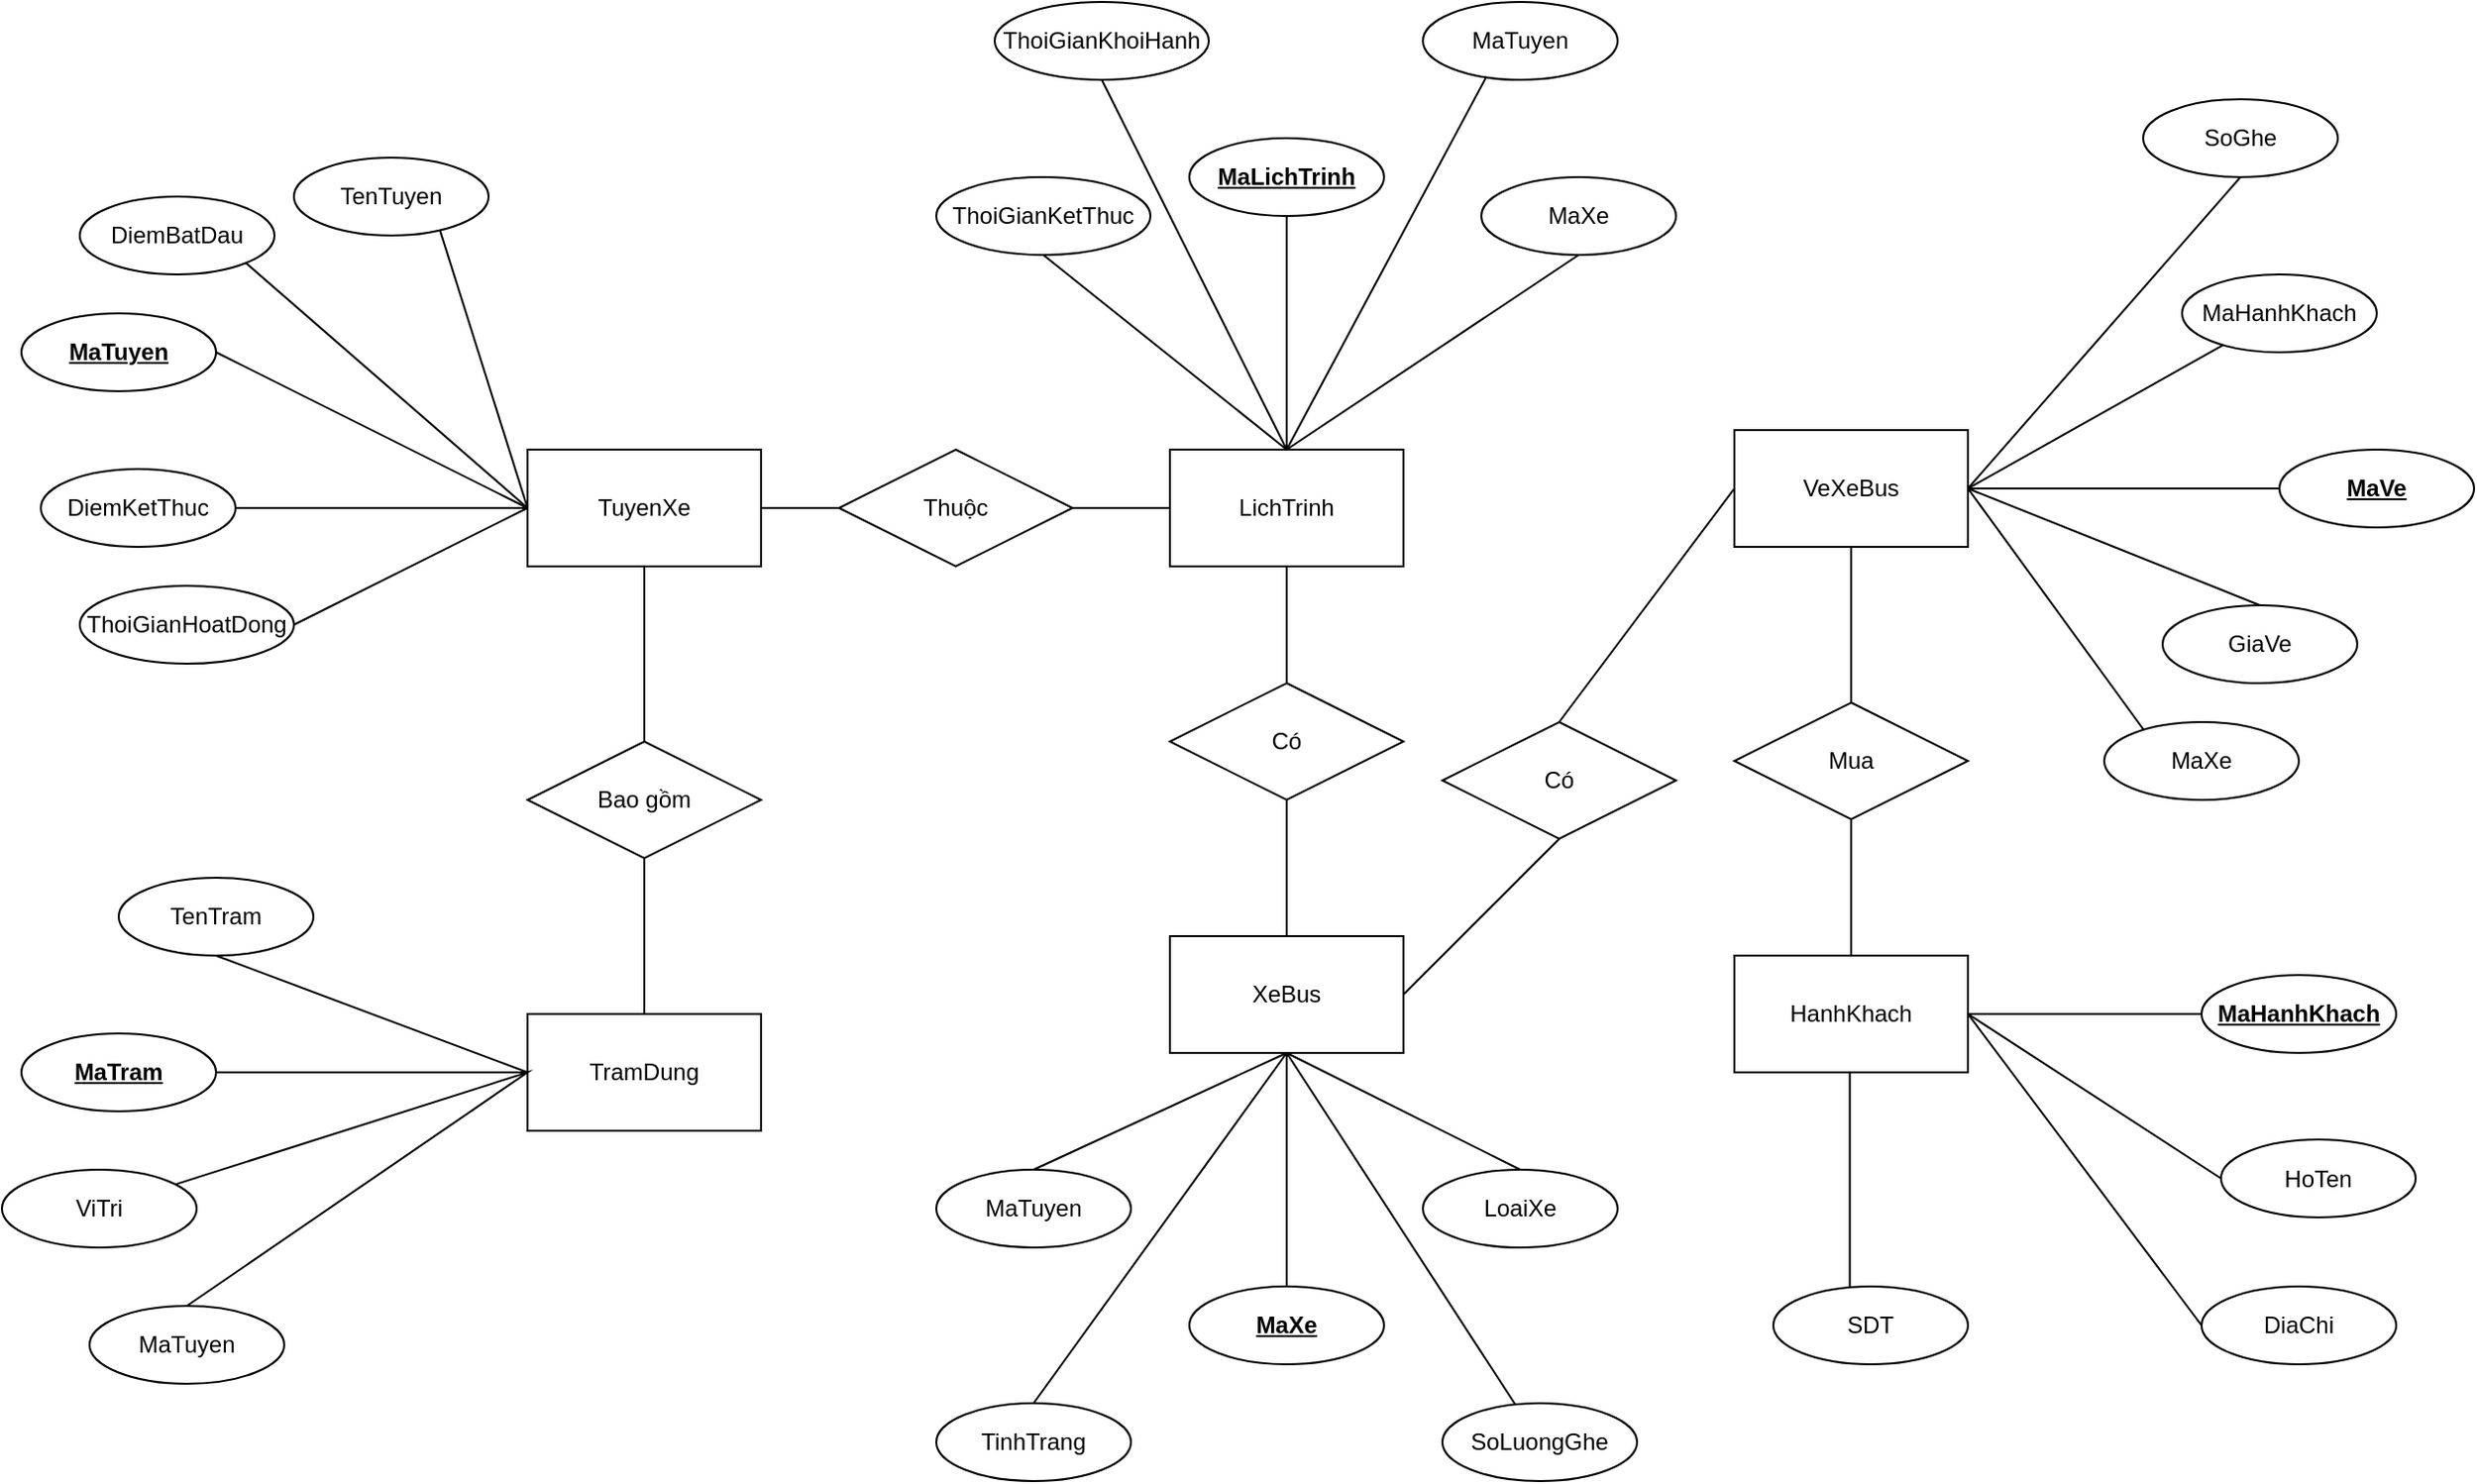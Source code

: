<mxfile version="22.1.0" type="github">
  <diagram name="Trang-1" id="NK_kYnIEBoEDkR1kCW_3">
    <mxGraphModel dx="2313" dy="850" grid="1" gridSize="10" guides="1" tooltips="1" connect="1" arrows="1" fold="1" page="1" pageScale="1" pageWidth="827" pageHeight="1169" math="0" shadow="0">
      <root>
        <mxCell id="0" />
        <mxCell id="1" parent="0" />
        <mxCell id="Lww2wi2sFg32ggB8nQ_b-1" value="TuyenXe" style="rounded=0;whiteSpace=wrap;html=1;" parent="1" vertex="1">
          <mxGeometry x="10" y="230" width="120" height="60" as="geometry" />
        </mxCell>
        <mxCell id="Lww2wi2sFg32ggB8nQ_b-2" value="XeBus" style="rounded=0;whiteSpace=wrap;html=1;" parent="1" vertex="1">
          <mxGeometry x="340" y="480" width="120" height="60" as="geometry" />
        </mxCell>
        <mxCell id="Lww2wi2sFg32ggB8nQ_b-3" value="VeXeBus" style="rounded=0;whiteSpace=wrap;html=1;" parent="1" vertex="1">
          <mxGeometry x="630" y="220" width="120" height="60" as="geometry" />
        </mxCell>
        <mxCell id="Lww2wi2sFg32ggB8nQ_b-4" value="HanhKhach" style="rounded=0;whiteSpace=wrap;html=1;" parent="1" vertex="1">
          <mxGeometry x="630" y="490" width="120" height="60" as="geometry" />
        </mxCell>
        <mxCell id="Lww2wi2sFg32ggB8nQ_b-5" value="TramDung" style="rounded=0;whiteSpace=wrap;html=1;" parent="1" vertex="1">
          <mxGeometry x="10" y="520" width="120" height="60" as="geometry" />
        </mxCell>
        <mxCell id="Lww2wi2sFg32ggB8nQ_b-6" value="LichTrinh" style="rounded=0;whiteSpace=wrap;html=1;" parent="1" vertex="1">
          <mxGeometry x="340" y="230" width="120" height="60" as="geometry" />
        </mxCell>
        <mxCell id="Lww2wi2sFg32ggB8nQ_b-7" value="" style="endArrow=none;html=1;rounded=0;exitX=1;exitY=0.5;exitDx=0;exitDy=0;entryX=0;entryY=0.5;entryDx=0;entryDy=0;" parent="1" source="Lww2wi2sFg32ggB8nQ_b-1" target="Lww2wi2sFg32ggB8nQ_b-6" edge="1">
          <mxGeometry width="50" height="50" relative="1" as="geometry">
            <mxPoint x="390" y="240" as="sourcePoint" />
            <mxPoint x="320" y="190" as="targetPoint" />
          </mxGeometry>
        </mxCell>
        <object label="" id="Lww2wi2sFg32ggB8nQ_b-8">
          <mxCell style="endArrow=none;html=1;rounded=0;exitX=0.5;exitY=1;exitDx=0;exitDy=0;" parent="1" source="Lww2wi2sFg32ggB8nQ_b-6" target="Lww2wi2sFg32ggB8nQ_b-2" edge="1">
            <mxGeometry width="50" height="50" relative="1" as="geometry">
              <mxPoint x="390" y="240" as="sourcePoint" />
              <mxPoint x="380" y="150" as="targetPoint" />
            </mxGeometry>
          </mxCell>
        </object>
        <mxCell id="Lww2wi2sFg32ggB8nQ_b-9" value="" style="endArrow=none;html=1;rounded=0;entryX=0.5;entryY=1;entryDx=0;entryDy=0;exitX=0.5;exitY=0;exitDx=0;exitDy=0;" parent="1" source="In0ACsNn3nNOARFCslo5-99" target="Lww2wi2sFg32ggB8nQ_b-1" edge="1">
          <mxGeometry width="50" height="50" relative="1" as="geometry">
            <mxPoint x="390" y="240" as="sourcePoint" />
            <mxPoint x="440" y="190" as="targetPoint" />
          </mxGeometry>
        </mxCell>
        <mxCell id="Lww2wi2sFg32ggB8nQ_b-10" value="" style="endArrow=none;html=1;rounded=0;exitX=0.5;exitY=0;exitDx=0;exitDy=0;entryX=0.5;entryY=1;entryDx=0;entryDy=0;" parent="1" source="Lww2wi2sFg32ggB8nQ_b-4" target="Lww2wi2sFg32ggB8nQ_b-3" edge="1">
          <mxGeometry width="50" height="50" relative="1" as="geometry">
            <mxPoint x="390" y="240" as="sourcePoint" />
            <mxPoint x="440" y="190" as="targetPoint" />
          </mxGeometry>
        </mxCell>
        <mxCell id="Lww2wi2sFg32ggB8nQ_b-11" value="" style="endArrow=none;html=1;rounded=0;exitX=0;exitY=0.5;exitDx=0;exitDy=0;entryX=1;entryY=0.5;entryDx=0;entryDy=0;" parent="1" source="Lww2wi2sFg32ggB8nQ_b-3" target="Lww2wi2sFg32ggB8nQ_b-2" edge="1">
          <mxGeometry width="50" height="50" relative="1" as="geometry">
            <mxPoint x="390" y="240" as="sourcePoint" />
            <mxPoint x="440" y="190" as="targetPoint" />
            <Array as="points">
              <mxPoint x="540" y="370" />
              <mxPoint x="540" y="430" />
            </Array>
          </mxGeometry>
        </mxCell>
        <mxCell id="In0ACsNn3nNOARFCslo5-7" value="" style="endArrow=none;html=1;rounded=0;exitX=1;exitY=0.5;exitDx=0;exitDy=0;entryX=0;entryY=0.5;entryDx=0;entryDy=0;" parent="1" source="In0ACsNn3nNOARFCslo5-21" target="Lww2wi2sFg32ggB8nQ_b-1" edge="1">
          <mxGeometry width="50" height="50" relative="1" as="geometry">
            <mxPoint x="-40" y="250" as="sourcePoint" />
            <mxPoint x="350" y="250" as="targetPoint" />
          </mxGeometry>
        </mxCell>
        <mxCell id="In0ACsNn3nNOARFCslo5-10" value="" style="endArrow=none;html=1;rounded=0;entryX=0;entryY=0.5;entryDx=0;entryDy=0;exitX=1;exitY=0.5;exitDx=0;exitDy=0;" parent="1" source="In0ACsNn3nNOARFCslo5-20" target="Lww2wi2sFg32ggB8nQ_b-1" edge="1">
          <mxGeometry width="50" height="50" relative="1" as="geometry">
            <mxPoint x="-52" y="187" as="sourcePoint" />
            <mxPoint x="350" y="250" as="targetPoint" />
          </mxGeometry>
        </mxCell>
        <mxCell id="In0ACsNn3nNOARFCslo5-11" value="" style="endArrow=none;html=1;rounded=0;exitX=0;exitY=0.5;exitDx=0;exitDy=0;entryX=1;entryY=1;entryDx=0;entryDy=0;" parent="1" source="Lww2wi2sFg32ggB8nQ_b-1" target="In0ACsNn3nNOARFCslo5-19" edge="1">
          <mxGeometry width="50" height="50" relative="1" as="geometry">
            <mxPoint x="300" y="300" as="sourcePoint" />
            <mxPoint x="-64.5" y="131.3" as="targetPoint" />
          </mxGeometry>
        </mxCell>
        <mxCell id="In0ACsNn3nNOARFCslo5-12" value="" style="endArrow=none;html=1;rounded=0;exitX=0;exitY=0.5;exitDx=0;exitDy=0;entryX=0.75;entryY=0.93;entryDx=0;entryDy=0;entryPerimeter=0;" parent="1" source="Lww2wi2sFg32ggB8nQ_b-1" target="In0ACsNn3nNOARFCslo5-18" edge="1">
          <mxGeometry width="50" height="50" relative="1" as="geometry">
            <mxPoint x="300" y="300" as="sourcePoint" />
            <mxPoint x="-50" y="70" as="targetPoint" />
          </mxGeometry>
        </mxCell>
        <mxCell id="In0ACsNn3nNOARFCslo5-16" value="" style="endArrow=none;html=1;rounded=0;entryX=1;entryY=0.5;entryDx=0;entryDy=0;" parent="1" target="In0ACsNn3nNOARFCslo5-17" edge="1">
          <mxGeometry width="50" height="50" relative="1" as="geometry">
            <mxPoint x="10" y="260" as="sourcePoint" />
            <mxPoint x="66.522" y="60" as="targetPoint" />
          </mxGeometry>
        </mxCell>
        <mxCell id="In0ACsNn3nNOARFCslo5-17" value="&lt;b&gt;MaTuyen&lt;/b&gt;" style="ellipse;whiteSpace=wrap;html=1;align=center;fontStyle=4;" parent="1" vertex="1">
          <mxGeometry x="-250" y="160" width="100" height="40" as="geometry" />
        </mxCell>
        <mxCell id="In0ACsNn3nNOARFCslo5-18" value="TenTuyen" style="ellipse;whiteSpace=wrap;html=1;align=center;" parent="1" vertex="1">
          <mxGeometry x="-110" y="80" width="100" height="40" as="geometry" />
        </mxCell>
        <mxCell id="In0ACsNn3nNOARFCslo5-19" value="DiemBatDau" style="ellipse;whiteSpace=wrap;html=1;align=center;" parent="1" vertex="1">
          <mxGeometry x="-220" y="100" width="100" height="40" as="geometry" />
        </mxCell>
        <mxCell id="In0ACsNn3nNOARFCslo5-20" value="DiemKetThuc" style="ellipse;whiteSpace=wrap;html=1;align=center;" parent="1" vertex="1">
          <mxGeometry x="-240" y="240" width="100" height="40" as="geometry" />
        </mxCell>
        <mxCell id="In0ACsNn3nNOARFCslo5-21" value="ThoiGianHoatDong" style="ellipse;whiteSpace=wrap;html=1;align=center;" parent="1" vertex="1">
          <mxGeometry x="-220" y="300" width="110" height="40" as="geometry" />
        </mxCell>
        <mxCell id="In0ACsNn3nNOARFCslo5-23" value="ThoiGianKhoiHanh" style="ellipse;whiteSpace=wrap;html=1;align=center;" parent="1" vertex="1">
          <mxGeometry x="250" width="110" height="40" as="geometry" />
        </mxCell>
        <mxCell id="In0ACsNn3nNOARFCslo5-26" value="MaXe" style="ellipse;whiteSpace=wrap;html=1;align=center;" parent="1" vertex="1">
          <mxGeometry x="500" y="90" width="100" height="40" as="geometry" />
        </mxCell>
        <mxCell id="In0ACsNn3nNOARFCslo5-27" value="MaTuyen" style="ellipse;whiteSpace=wrap;html=1;align=center;" parent="1" vertex="1">
          <mxGeometry x="470" width="100" height="40" as="geometry" />
        </mxCell>
        <mxCell id="In0ACsNn3nNOARFCslo5-28" value="ThoiGianKetThuc" style="ellipse;whiteSpace=wrap;html=1;align=center;" parent="1" vertex="1">
          <mxGeometry x="220" y="90" width="110" height="40" as="geometry" />
        </mxCell>
        <mxCell id="In0ACsNn3nNOARFCslo5-33" value="" style="endArrow=none;html=1;rounded=0;exitX=0.5;exitY=1;exitDx=0;exitDy=0;entryX=0.5;entryY=0;entryDx=0;entryDy=0;" parent="1" source="In0ACsNn3nNOARFCslo5-28" target="Lww2wi2sFg32ggB8nQ_b-6" edge="1">
          <mxGeometry relative="1" as="geometry">
            <mxPoint x="250" y="270" as="sourcePoint" />
            <mxPoint x="410" y="270" as="targetPoint" />
          </mxGeometry>
        </mxCell>
        <mxCell id="In0ACsNn3nNOARFCslo5-34" value="" style="endArrow=none;html=1;rounded=0;exitX=0.5;exitY=1;exitDx=0;exitDy=0;entryX=0.5;entryY=0;entryDx=0;entryDy=0;" parent="1" target="Lww2wi2sFg32ggB8nQ_b-6" edge="1">
          <mxGeometry relative="1" as="geometry">
            <mxPoint x="400" y="110" as="sourcePoint" />
            <mxPoint x="410" y="240" as="targetPoint" />
          </mxGeometry>
        </mxCell>
        <mxCell id="In0ACsNn3nNOARFCslo5-35" value="" style="endArrow=none;html=1;rounded=0;exitX=0.5;exitY=1;exitDx=0;exitDy=0;" parent="1" source="In0ACsNn3nNOARFCslo5-26" edge="1">
          <mxGeometry relative="1" as="geometry">
            <mxPoint x="300" y="150" as="sourcePoint" />
            <mxPoint x="400" y="230" as="targetPoint" />
          </mxGeometry>
        </mxCell>
        <mxCell id="In0ACsNn3nNOARFCslo5-36" value="" style="endArrow=none;html=1;rounded=0;entryX=0.322;entryY=0.98;entryDx=0;entryDy=0;entryPerimeter=0;" parent="1" target="In0ACsNn3nNOARFCslo5-27" edge="1">
          <mxGeometry relative="1" as="geometry">
            <mxPoint x="400" y="230" as="sourcePoint" />
            <mxPoint x="430" y="260" as="targetPoint" />
          </mxGeometry>
        </mxCell>
        <mxCell id="In0ACsNn3nNOARFCslo5-37" value="" style="endArrow=none;html=1;rounded=0;entryX=0.5;entryY=0;entryDx=0;entryDy=0;exitX=0.5;exitY=1;exitDx=0;exitDy=0;" parent="1" source="In0ACsNn3nNOARFCslo5-23" target="Lww2wi2sFg32ggB8nQ_b-6" edge="1">
          <mxGeometry relative="1" as="geometry">
            <mxPoint x="320" y="160" as="sourcePoint" />
            <mxPoint x="440" y="270" as="targetPoint" />
          </mxGeometry>
        </mxCell>
        <mxCell id="In0ACsNn3nNOARFCslo5-38" value="&lt;b&gt;MaLichTrinh&lt;/b&gt;" style="ellipse;whiteSpace=wrap;html=1;align=center;fontStyle=4;" parent="1" vertex="1">
          <mxGeometry x="350" y="70" width="100" height="40" as="geometry" />
        </mxCell>
        <mxCell id="In0ACsNn3nNOARFCslo5-40" value="&lt;b&gt;MaTram&lt;/b&gt;" style="ellipse;whiteSpace=wrap;html=1;align=center;fontStyle=4;" parent="1" vertex="1">
          <mxGeometry x="-250" y="530" width="100" height="40" as="geometry" />
        </mxCell>
        <mxCell id="In0ACsNn3nNOARFCslo5-41" value="TenTram" style="ellipse;whiteSpace=wrap;html=1;align=center;" parent="1" vertex="1">
          <mxGeometry x="-200" y="450" width="100" height="40" as="geometry" />
        </mxCell>
        <mxCell id="In0ACsNn3nNOARFCslo5-42" value="MaTuyen" style="ellipse;whiteSpace=wrap;html=1;align=center;" parent="1" vertex="1">
          <mxGeometry x="-215" y="670" width="100" height="40" as="geometry" />
        </mxCell>
        <mxCell id="In0ACsNn3nNOARFCslo5-45" value="" style="endArrow=none;html=1;rounded=0;exitX=0;exitY=0.5;exitDx=0;exitDy=0;entryX=0.5;entryY=1;entryDx=0;entryDy=0;" parent="1" source="Lww2wi2sFg32ggB8nQ_b-5" target="In0ACsNn3nNOARFCslo5-41" edge="1">
          <mxGeometry relative="1" as="geometry">
            <mxPoint x="250" y="470" as="sourcePoint" />
            <mxPoint x="410" y="470" as="targetPoint" />
            <Array as="points" />
          </mxGeometry>
        </mxCell>
        <mxCell id="In0ACsNn3nNOARFCslo5-46" value="" style="endArrow=none;html=1;rounded=0;entryX=1;entryY=0.5;entryDx=0;entryDy=0;exitX=0;exitY=0.5;exitDx=0;exitDy=0;" parent="1" source="Lww2wi2sFg32ggB8nQ_b-5" target="In0ACsNn3nNOARFCslo5-40" edge="1">
          <mxGeometry relative="1" as="geometry">
            <mxPoint x="110" y="520" as="sourcePoint" />
            <mxPoint x="60" y="440" as="targetPoint" />
            <Array as="points">
              <mxPoint x="10" y="550" />
            </Array>
          </mxGeometry>
        </mxCell>
        <mxCell id="In0ACsNn3nNOARFCslo5-49" value="&lt;b&gt;MaXe&lt;/b&gt;" style="ellipse;whiteSpace=wrap;html=1;align=center;fontStyle=4;" parent="1" vertex="1">
          <mxGeometry x="350" y="660" width="100" height="40" as="geometry" />
        </mxCell>
        <mxCell id="In0ACsNn3nNOARFCslo5-50" value="TinhTrang" style="ellipse;whiteSpace=wrap;html=1;align=center;" parent="1" vertex="1">
          <mxGeometry x="220" y="720" width="100" height="40" as="geometry" />
        </mxCell>
        <mxCell id="In0ACsNn3nNOARFCslo5-51" value="LoaiXe" style="ellipse;whiteSpace=wrap;html=1;align=center;" parent="1" vertex="1">
          <mxGeometry x="470" y="600" width="100" height="40" as="geometry" />
        </mxCell>
        <mxCell id="In0ACsNn3nNOARFCslo5-52" value="MaTuyen" style="ellipse;whiteSpace=wrap;html=1;align=center;" parent="1" vertex="1">
          <mxGeometry x="220" y="600" width="100" height="40" as="geometry" />
        </mxCell>
        <mxCell id="In0ACsNn3nNOARFCslo5-53" value="SoLuongGhe" style="ellipse;whiteSpace=wrap;html=1;align=center;" parent="1" vertex="1">
          <mxGeometry x="480" y="720" width="100" height="40" as="geometry" />
        </mxCell>
        <mxCell id="In0ACsNn3nNOARFCslo5-54" value="" style="endArrow=none;html=1;rounded=0;exitX=0.5;exitY=1;exitDx=0;exitDy=0;entryX=0.5;entryY=0;entryDx=0;entryDy=0;" parent="1" source="Lww2wi2sFg32ggB8nQ_b-2" target="In0ACsNn3nNOARFCslo5-49" edge="1">
          <mxGeometry relative="1" as="geometry">
            <mxPoint x="250" y="670" as="sourcePoint" />
            <mxPoint x="410" y="670" as="targetPoint" />
          </mxGeometry>
        </mxCell>
        <mxCell id="In0ACsNn3nNOARFCslo5-56" value="" style="endArrow=none;html=1;rounded=0;entryX=0.5;entryY=0;entryDx=0;entryDy=0;" parent="1" target="In0ACsNn3nNOARFCslo5-52" edge="1">
          <mxGeometry relative="1" as="geometry">
            <mxPoint x="400" y="540" as="sourcePoint" />
            <mxPoint x="410" y="670" as="targetPoint" />
          </mxGeometry>
        </mxCell>
        <mxCell id="In0ACsNn3nNOARFCslo5-57" value="" style="endArrow=none;html=1;rounded=0;entryX=0.5;entryY=0;entryDx=0;entryDy=0;" parent="1" target="In0ACsNn3nNOARFCslo5-51" edge="1">
          <mxGeometry relative="1" as="geometry">
            <mxPoint x="400" y="540" as="sourcePoint" />
            <mxPoint x="420" y="680" as="targetPoint" />
          </mxGeometry>
        </mxCell>
        <mxCell id="In0ACsNn3nNOARFCslo5-58" value="" style="endArrow=none;html=1;rounded=0;entryX=0.5;entryY=0;entryDx=0;entryDy=0;" parent="1" target="In0ACsNn3nNOARFCslo5-50" edge="1">
          <mxGeometry relative="1" as="geometry">
            <mxPoint x="400" y="540" as="sourcePoint" />
            <mxPoint x="430" y="690" as="targetPoint" />
          </mxGeometry>
        </mxCell>
        <mxCell id="In0ACsNn3nNOARFCslo5-59" value="" style="endArrow=none;html=1;rounded=0;" parent="1" target="In0ACsNn3nNOARFCslo5-53" edge="1">
          <mxGeometry relative="1" as="geometry">
            <mxPoint x="400" y="540" as="sourcePoint" />
            <mxPoint x="440" y="700" as="targetPoint" />
          </mxGeometry>
        </mxCell>
        <mxCell id="In0ACsNn3nNOARFCslo5-62" value="MaHanhKhach" style="ellipse;whiteSpace=wrap;html=1;align=center;" parent="1" vertex="1">
          <mxGeometry x="860" y="140" width="100" height="40" as="geometry" />
        </mxCell>
        <mxCell id="In0ACsNn3nNOARFCslo5-66" value="SoGhe" style="ellipse;whiteSpace=wrap;html=1;align=center;" parent="1" vertex="1">
          <mxGeometry x="840" y="50" width="100" height="40" as="geometry" />
        </mxCell>
        <mxCell id="In0ACsNn3nNOARFCslo5-67" value="GiaVe" style="ellipse;whiteSpace=wrap;html=1;align=center;" parent="1" vertex="1">
          <mxGeometry x="850" y="310" width="100" height="40" as="geometry" />
        </mxCell>
        <mxCell id="In0ACsNn3nNOARFCslo5-73" value="" style="endArrow=none;html=1;rounded=0;exitX=1;exitY=0.5;exitDx=0;exitDy=0;entryX=0;entryY=0.5;entryDx=0;entryDy=0;" parent="1" source="Lww2wi2sFg32ggB8nQ_b-3" target="In0ACsNn3nNOARFCslo5-80" edge="1">
          <mxGeometry relative="1" as="geometry">
            <mxPoint x="540" y="320" as="sourcePoint" />
            <mxPoint x="840.0" y="250" as="targetPoint" />
          </mxGeometry>
        </mxCell>
        <mxCell id="In0ACsNn3nNOARFCslo5-74" value="" style="endArrow=none;html=1;rounded=0;exitX=1;exitY=0.5;exitDx=0;exitDy=0;entryX=0.5;entryY=0;entryDx=0;entryDy=0;" parent="1" source="Lww2wi2sFg32ggB8nQ_b-3" target="In0ACsNn3nNOARFCslo5-67" edge="1">
          <mxGeometry relative="1" as="geometry">
            <mxPoint x="760" y="260" as="sourcePoint" />
            <mxPoint x="850" y="260" as="targetPoint" />
          </mxGeometry>
        </mxCell>
        <mxCell id="In0ACsNn3nNOARFCslo5-75" value="" style="endArrow=none;html=1;rounded=0;entryX=0;entryY=0;entryDx=0;entryDy=0;" parent="1" edge="1">
          <mxGeometry relative="1" as="geometry">
            <mxPoint x="750" y="250" as="sourcePoint" />
            <mxPoint x="841.645" y="375.858" as="targetPoint" />
          </mxGeometry>
        </mxCell>
        <mxCell id="In0ACsNn3nNOARFCslo5-76" value="" style="endArrow=none;html=1;rounded=0;" parent="1" target="In0ACsNn3nNOARFCslo5-62" edge="1">
          <mxGeometry relative="1" as="geometry">
            <mxPoint x="750" y="250" as="sourcePoint" />
            <mxPoint x="870" y="280" as="targetPoint" />
          </mxGeometry>
        </mxCell>
        <mxCell id="In0ACsNn3nNOARFCslo5-77" value="" style="endArrow=none;html=1;rounded=0;entryX=0.5;entryY=1;entryDx=0;entryDy=0;" parent="1" target="In0ACsNn3nNOARFCslo5-66" edge="1">
          <mxGeometry relative="1" as="geometry">
            <mxPoint x="750" y="250" as="sourcePoint" />
            <mxPoint x="880" y="290" as="targetPoint" />
          </mxGeometry>
        </mxCell>
        <mxCell id="In0ACsNn3nNOARFCslo5-80" value="&lt;b&gt;MaVe&lt;/b&gt;" style="ellipse;whiteSpace=wrap;html=1;align=center;fontStyle=4;" parent="1" vertex="1">
          <mxGeometry x="910" y="230" width="100" height="40" as="geometry" />
        </mxCell>
        <mxCell id="In0ACsNn3nNOARFCslo5-81" value="&lt;b&gt;MaHanhKhach&lt;/b&gt;" style="ellipse;whiteSpace=wrap;html=1;align=center;fontStyle=4;" parent="1" vertex="1">
          <mxGeometry x="870" y="500" width="100" height="40" as="geometry" />
        </mxCell>
        <mxCell id="In0ACsNn3nNOARFCslo5-82" value="DiaChi" style="ellipse;whiteSpace=wrap;html=1;align=center;" parent="1" vertex="1">
          <mxGeometry x="870" y="660" width="100" height="40" as="geometry" />
        </mxCell>
        <mxCell id="In0ACsNn3nNOARFCslo5-85" value="SDT" style="ellipse;whiteSpace=wrap;html=1;align=center;" parent="1" vertex="1">
          <mxGeometry x="650" y="660" width="100" height="40" as="geometry" />
        </mxCell>
        <mxCell id="In0ACsNn3nNOARFCslo5-86" value="HoTen" style="ellipse;whiteSpace=wrap;html=1;align=center;" parent="1" vertex="1">
          <mxGeometry x="880" y="584.5" width="100" height="40" as="geometry" />
        </mxCell>
        <mxCell id="In0ACsNn3nNOARFCslo5-92" value="" style="endArrow=none;html=1;rounded=0;exitX=0.5;exitY=0;exitDx=0;exitDy=0;" parent="1" edge="1">
          <mxGeometry relative="1" as="geometry">
            <mxPoint x="689.29" y="660" as="sourcePoint" />
            <mxPoint x="689.29" y="550" as="targetPoint" />
            <Array as="points" />
          </mxGeometry>
        </mxCell>
        <mxCell id="In0ACsNn3nNOARFCslo5-93" value="" style="endArrow=none;html=1;rounded=0;exitX=0;exitY=0.5;exitDx=0;exitDy=0;entryX=1;entryY=0.5;entryDx=0;entryDy=0;" parent="1" source="In0ACsNn3nNOARFCslo5-81" target="Lww2wi2sFg32ggB8nQ_b-4" edge="1">
          <mxGeometry relative="1" as="geometry">
            <mxPoint x="699.29" y="670" as="sourcePoint" />
            <mxPoint x="699.29" y="560" as="targetPoint" />
            <Array as="points" />
          </mxGeometry>
        </mxCell>
        <mxCell id="In0ACsNn3nNOARFCslo5-94" value="" style="endArrow=none;html=1;rounded=0;exitX=0;exitY=0.5;exitDx=0;exitDy=0;" parent="1" source="In0ACsNn3nNOARFCslo5-86" edge="1">
          <mxGeometry relative="1" as="geometry">
            <mxPoint x="880" y="530" as="sourcePoint" />
            <mxPoint x="750" y="520" as="targetPoint" />
            <Array as="points" />
          </mxGeometry>
        </mxCell>
        <mxCell id="In0ACsNn3nNOARFCslo5-95" value="" style="endArrow=none;html=1;rounded=0;exitX=0;exitY=0.5;exitDx=0;exitDy=0;entryX=1;entryY=0.5;entryDx=0;entryDy=0;" parent="1" source="In0ACsNn3nNOARFCslo5-82" target="Lww2wi2sFg32ggB8nQ_b-4" edge="1">
          <mxGeometry relative="1" as="geometry">
            <mxPoint x="890" y="540" as="sourcePoint" />
            <mxPoint x="770" y="540" as="targetPoint" />
            <Array as="points" />
          </mxGeometry>
        </mxCell>
        <mxCell id="In0ACsNn3nNOARFCslo5-96" value="MaXe" style="ellipse;whiteSpace=wrap;html=1;align=center;" parent="1" vertex="1">
          <mxGeometry x="820" y="370" width="100" height="40" as="geometry" />
        </mxCell>
        <mxCell id="In0ACsNn3nNOARFCslo5-100" value="" style="endArrow=none;html=1;rounded=0;entryX=0.5;entryY=1;entryDx=0;entryDy=0;exitX=0.5;exitY=0;exitDx=0;exitDy=0;" parent="1" source="Lww2wi2sFg32ggB8nQ_b-5" target="In0ACsNn3nNOARFCslo5-99" edge="1">
          <mxGeometry width="50" height="50" relative="1" as="geometry">
            <mxPoint x="170" y="490" as="sourcePoint" />
            <mxPoint x="170" y="290" as="targetPoint" />
          </mxGeometry>
        </mxCell>
        <mxCell id="In0ACsNn3nNOARFCslo5-99" value="Bao gồm" style="shape=rhombus;perimeter=rhombusPerimeter;whiteSpace=wrap;html=1;align=center;" parent="1" vertex="1">
          <mxGeometry x="10" y="380" width="120" height="60" as="geometry" />
        </mxCell>
        <mxCell id="In0ACsNn3nNOARFCslo5-102" value="Mua" style="shape=rhombus;perimeter=rhombusPerimeter;whiteSpace=wrap;html=1;align=center;" parent="1" vertex="1">
          <mxGeometry x="630" y="360" width="120" height="60" as="geometry" />
        </mxCell>
        <mxCell id="In0ACsNn3nNOARFCslo5-103" value="Có" style="shape=rhombus;perimeter=rhombusPerimeter;whiteSpace=wrap;html=1;align=center;" parent="1" vertex="1">
          <mxGeometry x="480" y="370" width="120" height="60" as="geometry" />
        </mxCell>
        <mxCell id="In0ACsNn3nNOARFCslo5-104" value="Có" style="shape=rhombus;perimeter=rhombusPerimeter;whiteSpace=wrap;html=1;align=center;" parent="1" vertex="1">
          <mxGeometry x="340" y="350" width="120" height="60" as="geometry" />
        </mxCell>
        <mxCell id="In0ACsNn3nNOARFCslo5-105" value="Thuộc" style="shape=rhombus;perimeter=rhombusPerimeter;whiteSpace=wrap;html=1;align=center;" parent="1" vertex="1">
          <mxGeometry x="170" y="230" width="120" height="60" as="geometry" />
        </mxCell>
        <mxCell id="In0ACsNn3nNOARFCslo5-110" value="" style="endArrow=none;html=1;rounded=0;exitX=0.5;exitY=0;exitDx=0;exitDy=0;" parent="1" source="In0ACsNn3nNOARFCslo5-42" target="In0ACsNn3nNOARFCslo5-39" edge="1">
          <mxGeometry relative="1" as="geometry">
            <mxPoint x="-190" y="650" as="sourcePoint" />
            <mxPoint x="110" y="520" as="targetPoint" />
            <Array as="points">
              <mxPoint x="10" y="550" />
            </Array>
          </mxGeometry>
        </mxCell>
        <mxCell id="In0ACsNn3nNOARFCslo5-39" value="ViTri" style="ellipse;whiteSpace=wrap;html=1;align=center;" parent="1" vertex="1">
          <mxGeometry x="-260" y="600" width="100" height="40" as="geometry" />
        </mxCell>
      </root>
    </mxGraphModel>
  </diagram>
</mxfile>
